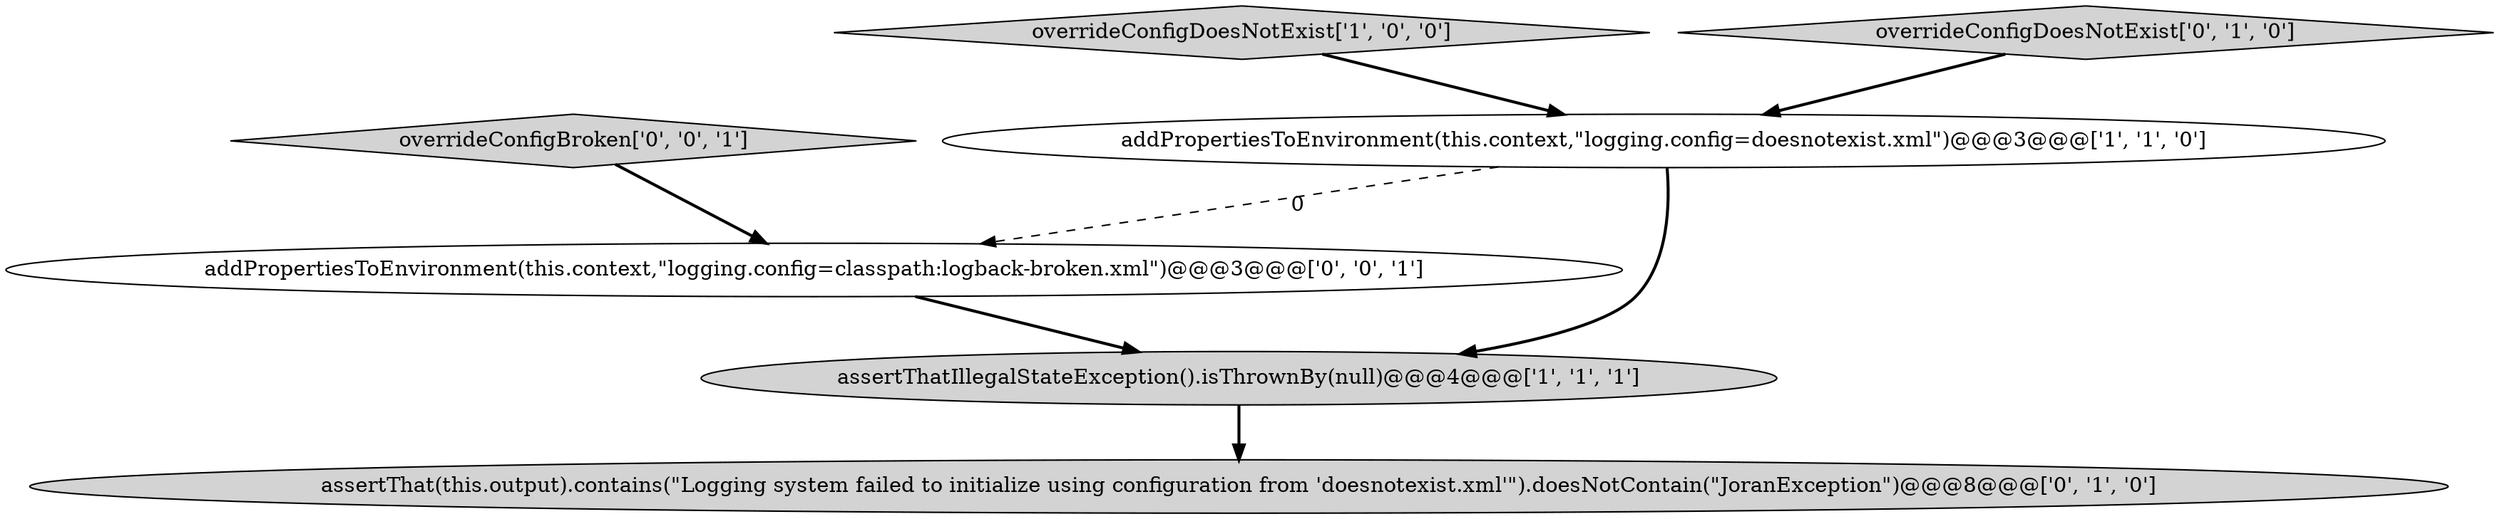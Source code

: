 digraph {
0 [style = filled, label = "addPropertiesToEnvironment(this.context,\"logging.config=doesnotexist.xml\")@@@3@@@['1', '1', '0']", fillcolor = white, shape = ellipse image = "AAA0AAABBB1BBB"];
6 [style = filled, label = "addPropertiesToEnvironment(this.context,\"logging.config=classpath:logback-broken.xml\")@@@3@@@['0', '0', '1']", fillcolor = white, shape = ellipse image = "AAA0AAABBB3BBB"];
2 [style = filled, label = "overrideConfigDoesNotExist['1', '0', '0']", fillcolor = lightgray, shape = diamond image = "AAA0AAABBB1BBB"];
1 [style = filled, label = "assertThatIllegalStateException().isThrownBy(null)@@@4@@@['1', '1', '1']", fillcolor = lightgray, shape = ellipse image = "AAA0AAABBB1BBB"];
3 [style = filled, label = "assertThat(this.output).contains(\"Logging system failed to initialize using configuration from 'doesnotexist.xml'\").doesNotContain(\"JoranException\")@@@8@@@['0', '1', '0']", fillcolor = lightgray, shape = ellipse image = "AAA1AAABBB2BBB"];
4 [style = filled, label = "overrideConfigDoesNotExist['0', '1', '0']", fillcolor = lightgray, shape = diamond image = "AAA0AAABBB2BBB"];
5 [style = filled, label = "overrideConfigBroken['0', '0', '1']", fillcolor = lightgray, shape = diamond image = "AAA0AAABBB3BBB"];
2->0 [style = bold, label=""];
1->3 [style = bold, label=""];
5->6 [style = bold, label=""];
6->1 [style = bold, label=""];
0->1 [style = bold, label=""];
4->0 [style = bold, label=""];
0->6 [style = dashed, label="0"];
}

